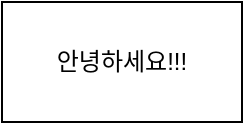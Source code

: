 <mxfile version="14.1.2" type="github">
  <diagram id="OEhobAqETvOdapS4N9l6" name="Page-1">
    <mxGraphModel dx="1059" dy="739" grid="1" gridSize="10" guides="1" tooltips="1" connect="1" arrows="1" fold="1" page="1" pageScale="1" pageWidth="827" pageHeight="1169" math="0" shadow="0">
      <root>
        <mxCell id="0" />
        <mxCell id="1" parent="0" />
        <mxCell id="JVKfqlb26yD9942Ung3X-1" value="안녕하세요!!!" style="rounded=0;whiteSpace=wrap;html=1;" vertex="1" parent="1">
          <mxGeometry x="350" y="350" width="120" height="60" as="geometry" />
        </mxCell>
      </root>
    </mxGraphModel>
  </diagram>
</mxfile>
